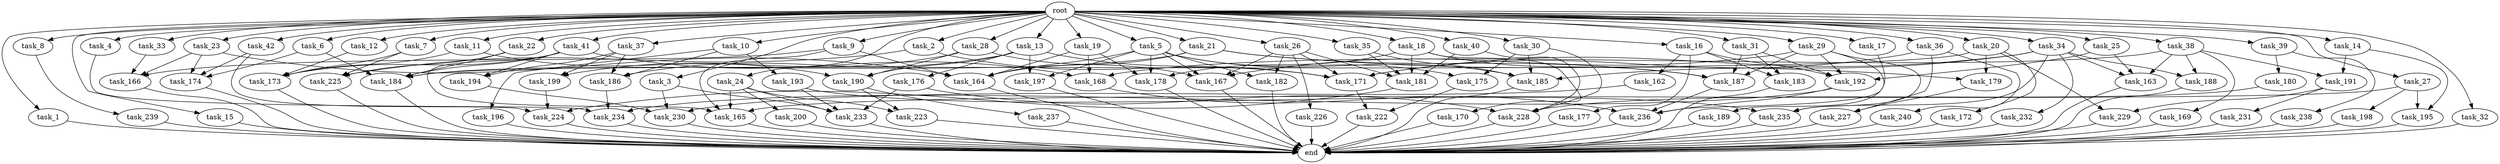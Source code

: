 digraph G {
  root [size="0.000000"];
  task_1 [size="10.240000"];
  task_2 [size="10.240000"];
  task_3 [size="10.240000"];
  task_4 [size="10.240000"];
  task_5 [size="10.240000"];
  task_6 [size="10.240000"];
  task_7 [size="10.240000"];
  task_8 [size="10.240000"];
  task_9 [size="10.240000"];
  task_10 [size="10.240000"];
  task_11 [size="10.240000"];
  task_12 [size="10.240000"];
  task_13 [size="10.240000"];
  task_14 [size="10.240000"];
  task_15 [size="10.240000"];
  task_16 [size="10.240000"];
  task_17 [size="10.240000"];
  task_18 [size="10.240000"];
  task_19 [size="10.240000"];
  task_20 [size="10.240000"];
  task_21 [size="10.240000"];
  task_22 [size="10.240000"];
  task_23 [size="10.240000"];
  task_24 [size="10.240000"];
  task_25 [size="10.240000"];
  task_26 [size="10.240000"];
  task_27 [size="10.240000"];
  task_28 [size="10.240000"];
  task_29 [size="10.240000"];
  task_30 [size="10.240000"];
  task_31 [size="10.240000"];
  task_32 [size="10.240000"];
  task_33 [size="10.240000"];
  task_34 [size="10.240000"];
  task_35 [size="10.240000"];
  task_36 [size="10.240000"];
  task_37 [size="10.240000"];
  task_38 [size="10.240000"];
  task_39 [size="10.240000"];
  task_40 [size="10.240000"];
  task_41 [size="10.240000"];
  task_42 [size="10.240000"];
  task_162 [size="343597383.680000"];
  task_163 [size="13142599925.760000"];
  task_164 [size="21474836480.000000"];
  task_165 [size="13486197309.440001"];
  task_166 [size="12799002542.080000"];
  task_167 [size="12283606466.559999"];
  task_168 [size="17695265259.520000"];
  task_169 [size="8589934592.000000"];
  task_170 [size="773094113.280000"];
  task_171 [size="6012954214.400001"];
  task_172 [size="3092376453.120000"];
  task_173 [size="12283606466.559999"];
  task_174 [size="19413252177.920002"];
  task_175 [size="6356551598.080000"];
  task_176 [size="343597383.680000"];
  task_177 [size="343597383.680000"];
  task_178 [size="5068061409.280000"];
  task_179 [size="11682311045.120001"];
  task_180 [size="1374389534.720000"];
  task_181 [size="12283606466.559999"];
  task_182 [size="2920577761.280000"];
  task_183 [size="687194767.360000"];
  task_184 [size="27745488732.160000"];
  task_185 [size="8847632629.760000"];
  task_186 [size="10393820856.320000"];
  task_187 [size="10479720202.240000"];
  task_188 [size="8933531975.680000"];
  task_189 [size="773094113.280000"];
  task_190 [size="9277129359.360001"];
  task_191 [size="15547781611.520000"];
  task_192 [size="5669356830.720000"];
  task_193 [size="3092376453.120000"];
  task_194 [size="13915694039.040001"];
  task_195 [size="10050223472.639999"];
  task_196 [size="3092376453.120000"];
  task_197 [size="2491081031.680000"];
  task_198 [size="3092376453.120000"];
  task_199 [size="15547781611.520000"];
  task_200 [size="343597383.680000"];
  task_222 [size="687194767.360000"];
  task_223 [size="4552665333.760000"];
  task_224 [size="11510512353.280001"];
  task_225 [size="10565619548.160000"];
  task_226 [size="773094113.280000"];
  task_227 [size="7301444403.200000"];
  task_228 [size="25598005084.160000"];
  task_229 [size="8589934592.000000"];
  task_230 [size="8246337208.320000"];
  task_231 [size="5497558138.880000"];
  task_232 [size="343597383.680000"];
  task_233 [size="11424613007.360001"];
  task_234 [size="2061584302.080000"];
  task_235 [size="2491081031.680000"];
  task_236 [size="6957847019.520000"];
  task_237 [size="4209067950.080000"];
  task_238 [size="1374389534.720000"];
  task_239 [size="1374389534.720000"];
  task_240 [size="343597383.680000"];
  end [size="0.000000"];

  root -> task_1 [size="1.000000"];
  root -> task_2 [size="1.000000"];
  root -> task_3 [size="1.000000"];
  root -> task_4 [size="1.000000"];
  root -> task_5 [size="1.000000"];
  root -> task_6 [size="1.000000"];
  root -> task_7 [size="1.000000"];
  root -> task_8 [size="1.000000"];
  root -> task_9 [size="1.000000"];
  root -> task_10 [size="1.000000"];
  root -> task_11 [size="1.000000"];
  root -> task_12 [size="1.000000"];
  root -> task_13 [size="1.000000"];
  root -> task_14 [size="1.000000"];
  root -> task_15 [size="1.000000"];
  root -> task_16 [size="1.000000"];
  root -> task_17 [size="1.000000"];
  root -> task_18 [size="1.000000"];
  root -> task_19 [size="1.000000"];
  root -> task_20 [size="1.000000"];
  root -> task_21 [size="1.000000"];
  root -> task_22 [size="1.000000"];
  root -> task_23 [size="1.000000"];
  root -> task_24 [size="1.000000"];
  root -> task_25 [size="1.000000"];
  root -> task_26 [size="1.000000"];
  root -> task_27 [size="1.000000"];
  root -> task_28 [size="1.000000"];
  root -> task_29 [size="1.000000"];
  root -> task_30 [size="1.000000"];
  root -> task_31 [size="1.000000"];
  root -> task_32 [size="1.000000"];
  root -> task_33 [size="1.000000"];
  root -> task_34 [size="1.000000"];
  root -> task_35 [size="1.000000"];
  root -> task_36 [size="1.000000"];
  root -> task_37 [size="1.000000"];
  root -> task_38 [size="1.000000"];
  root -> task_39 [size="1.000000"];
  root -> task_40 [size="1.000000"];
  root -> task_41 [size="1.000000"];
  root -> task_42 [size="1.000000"];
  task_1 -> end [size="1.000000"];
  task_2 -> task_171 [size="411041792.000000"];
  task_2 -> task_225 [size="411041792.000000"];
  task_3 -> task_230 [size="536870912.000000"];
  task_3 -> task_233 [size="536870912.000000"];
  task_4 -> task_234 [size="134217728.000000"];
  task_5 -> task_164 [size="209715200.000000"];
  task_5 -> task_167 [size="209715200.000000"];
  task_5 -> task_175 [size="209715200.000000"];
  task_5 -> task_178 [size="209715200.000000"];
  task_5 -> task_182 [size="209715200.000000"];
  task_5 -> task_185 [size="209715200.000000"];
  task_5 -> task_197 [size="209715200.000000"];
  task_6 -> task_174 [size="679477248.000000"];
  task_6 -> task_184 [size="679477248.000000"];
  task_7 -> task_173 [size="411041792.000000"];
  task_7 -> task_225 [size="411041792.000000"];
  task_8 -> task_239 [size="134217728.000000"];
  task_9 -> task_164 [size="301989888.000000"];
  task_9 -> task_165 [size="301989888.000000"];
  task_9 -> task_166 [size="301989888.000000"];
  task_10 -> task_186 [size="301989888.000000"];
  task_10 -> task_193 [size="301989888.000000"];
  task_10 -> task_196 [size="301989888.000000"];
  task_11 -> task_173 [size="33554432.000000"];
  task_11 -> task_190 [size="33554432.000000"];
  task_12 -> task_173 [size="75497472.000000"];
  task_13 -> task_171 [size="33554432.000000"];
  task_13 -> task_176 [size="33554432.000000"];
  task_13 -> task_186 [size="33554432.000000"];
  task_13 -> task_190 [size="33554432.000000"];
  task_13 -> task_197 [size="33554432.000000"];
  task_14 -> task_191 [size="679477248.000000"];
  task_14 -> task_195 [size="679477248.000000"];
  task_15 -> end [size="1.000000"];
  task_16 -> task_162 [size="33554432.000000"];
  task_16 -> task_177 [size="33554432.000000"];
  task_16 -> task_183 [size="33554432.000000"];
  task_16 -> task_192 [size="33554432.000000"];
  task_17 -> task_236 [size="301989888.000000"];
  task_18 -> task_170 [size="75497472.000000"];
  task_18 -> task_178 [size="75497472.000000"];
  task_18 -> task_181 [size="75497472.000000"];
  task_18 -> task_187 [size="75497472.000000"];
  task_19 -> task_164 [size="209715200.000000"];
  task_19 -> task_168 [size="209715200.000000"];
  task_19 -> task_178 [size="209715200.000000"];
  task_20 -> task_172 [size="301989888.000000"];
  task_20 -> task_179 [size="301989888.000000"];
  task_20 -> task_184 [size="301989888.000000"];
  task_20 -> task_229 [size="301989888.000000"];
  task_21 -> task_164 [size="838860800.000000"];
  task_21 -> task_179 [size="838860800.000000"];
  task_21 -> task_184 [size="838860800.000000"];
  task_21 -> task_187 [size="838860800.000000"];
  task_22 -> task_184 [size="209715200.000000"];
  task_22 -> task_225 [size="209715200.000000"];
  task_23 -> task_164 [size="536870912.000000"];
  task_23 -> task_166 [size="536870912.000000"];
  task_23 -> task_174 [size="536870912.000000"];
  task_24 -> task_165 [size="33554432.000000"];
  task_24 -> task_200 [size="33554432.000000"];
  task_24 -> task_223 [size="33554432.000000"];
  task_24 -> task_233 [size="33554432.000000"];
  task_25 -> task_163 [size="411041792.000000"];
  task_25 -> task_192 [size="411041792.000000"];
  task_26 -> task_167 [size="75497472.000000"];
  task_26 -> task_171 [size="75497472.000000"];
  task_26 -> task_181 [size="75497472.000000"];
  task_26 -> task_182 [size="75497472.000000"];
  task_26 -> task_226 [size="75497472.000000"];
  task_27 -> task_165 [size="301989888.000000"];
  task_27 -> task_195 [size="301989888.000000"];
  task_27 -> task_198 [size="301989888.000000"];
  task_28 -> task_167 [size="838860800.000000"];
  task_28 -> task_190 [size="838860800.000000"];
  task_28 -> task_199 [size="838860800.000000"];
  task_29 -> task_167 [size="75497472.000000"];
  task_29 -> task_187 [size="75497472.000000"];
  task_29 -> task_189 [size="75497472.000000"];
  task_29 -> task_192 [size="75497472.000000"];
  task_29 -> task_235 [size="75497472.000000"];
  task_30 -> task_175 [size="411041792.000000"];
  task_30 -> task_185 [size="411041792.000000"];
  task_30 -> task_228 [size="411041792.000000"];
  task_31 -> task_183 [size="33554432.000000"];
  task_31 -> task_187 [size="33554432.000000"];
  task_31 -> task_192 [size="33554432.000000"];
  task_32 -> end [size="1.000000"];
  task_33 -> task_166 [size="411041792.000000"];
  task_34 -> task_163 [size="33554432.000000"];
  task_34 -> task_171 [size="33554432.000000"];
  task_34 -> task_185 [size="33554432.000000"];
  task_34 -> task_188 [size="33554432.000000"];
  task_34 -> task_232 [size="33554432.000000"];
  task_34 -> task_235 [size="33554432.000000"];
  task_35 -> task_181 [size="209715200.000000"];
  task_35 -> task_185 [size="209715200.000000"];
  task_36 -> task_171 [size="33554432.000000"];
  task_36 -> task_227 [size="33554432.000000"];
  task_36 -> task_240 [size="33554432.000000"];
  task_37 -> task_186 [size="679477248.000000"];
  task_37 -> task_194 [size="679477248.000000"];
  task_37 -> task_199 [size="679477248.000000"];
  task_38 -> task_163 [size="838860800.000000"];
  task_38 -> task_168 [size="838860800.000000"];
  task_38 -> task_169 [size="838860800.000000"];
  task_38 -> task_188 [size="838860800.000000"];
  task_38 -> task_191 [size="838860800.000000"];
  task_39 -> task_180 [size="134217728.000000"];
  task_39 -> task_238 [size="134217728.000000"];
  task_40 -> task_181 [size="838860800.000000"];
  task_40 -> task_228 [size="838860800.000000"];
  task_41 -> task_165 [size="679477248.000000"];
  task_41 -> task_168 [size="679477248.000000"];
  task_41 -> task_173 [size="679477248.000000"];
  task_41 -> task_184 [size="679477248.000000"];
  task_41 -> task_194 [size="679477248.000000"];
  task_42 -> task_174 [size="679477248.000000"];
  task_42 -> task_224 [size="679477248.000000"];
  task_162 -> task_230 [size="134217728.000000"];
  task_163 -> end [size="1.000000"];
  task_164 -> end [size="1.000000"];
  task_165 -> end [size="1.000000"];
  task_166 -> end [size="1.000000"];
  task_167 -> end [size="1.000000"];
  task_168 -> task_236 [size="134217728.000000"];
  task_169 -> end [size="1.000000"];
  task_170 -> end [size="1.000000"];
  task_171 -> task_222 [size="33554432.000000"];
  task_172 -> end [size="1.000000"];
  task_173 -> end [size="1.000000"];
  task_174 -> end [size="1.000000"];
  task_175 -> task_222 [size="33554432.000000"];
  task_176 -> task_228 [size="411041792.000000"];
  task_176 -> task_233 [size="411041792.000000"];
  task_177 -> end [size="1.000000"];
  task_178 -> end [size="1.000000"];
  task_179 -> task_227 [size="679477248.000000"];
  task_180 -> task_228 [size="838860800.000000"];
  task_181 -> task_224 [size="33554432.000000"];
  task_182 -> end [size="1.000000"];
  task_183 -> end [size="1.000000"];
  task_184 -> end [size="1.000000"];
  task_185 -> end [size="1.000000"];
  task_186 -> task_234 [size="33554432.000000"];
  task_187 -> task_236 [size="209715200.000000"];
  task_188 -> end [size="1.000000"];
  task_189 -> end [size="1.000000"];
  task_190 -> task_223 [size="411041792.000000"];
  task_190 -> task_237 [size="411041792.000000"];
  task_191 -> task_229 [size="536870912.000000"];
  task_191 -> task_231 [size="536870912.000000"];
  task_192 -> task_234 [size="33554432.000000"];
  task_192 -> task_236 [size="33554432.000000"];
  task_193 -> task_233 [size="134217728.000000"];
  task_193 -> task_235 [size="134217728.000000"];
  task_194 -> task_230 [size="134217728.000000"];
  task_195 -> end [size="1.000000"];
  task_196 -> end [size="1.000000"];
  task_197 -> end [size="1.000000"];
  task_198 -> end [size="1.000000"];
  task_199 -> task_224 [size="411041792.000000"];
  task_200 -> end [size="1.000000"];
  task_222 -> end [size="1.000000"];
  task_223 -> end [size="1.000000"];
  task_224 -> end [size="1.000000"];
  task_225 -> end [size="1.000000"];
  task_226 -> end [size="1.000000"];
  task_227 -> end [size="1.000000"];
  task_228 -> end [size="1.000000"];
  task_229 -> end [size="1.000000"];
  task_230 -> end [size="1.000000"];
  task_231 -> end [size="1.000000"];
  task_232 -> end [size="1.000000"];
  task_233 -> end [size="1.000000"];
  task_234 -> end [size="1.000000"];
  task_235 -> end [size="1.000000"];
  task_236 -> end [size="1.000000"];
  task_237 -> end [size="1.000000"];
  task_238 -> end [size="1.000000"];
  task_239 -> end [size="1.000000"];
  task_240 -> end [size="1.000000"];
}
